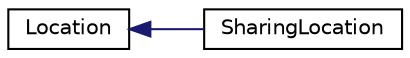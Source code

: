 digraph "Graphical Class Hierarchy"
{
  edge [fontname="Helvetica",fontsize="10",labelfontname="Helvetica",labelfontsize="10"];
  node [fontname="Helvetica",fontsize="10",shape=record];
  rankdir="LR";
  Node0 [label="Location",height=0.2,width=0.4,color="black", fillcolor="white", style="filled",URL="$class_location.html",tooltip="Represents a location on the map. "];
  Node0 -> Node1 [dir="back",color="midnightblue",fontsize="10",style="solid",fontname="Helvetica"];
  Node1 [label="SharingLocation",height=0.2,width=0.4,color="black", fillcolor="white", style="filled",URL="$class_sharing_location.html",tooltip="Represents a sharing location on the map. "];
}
